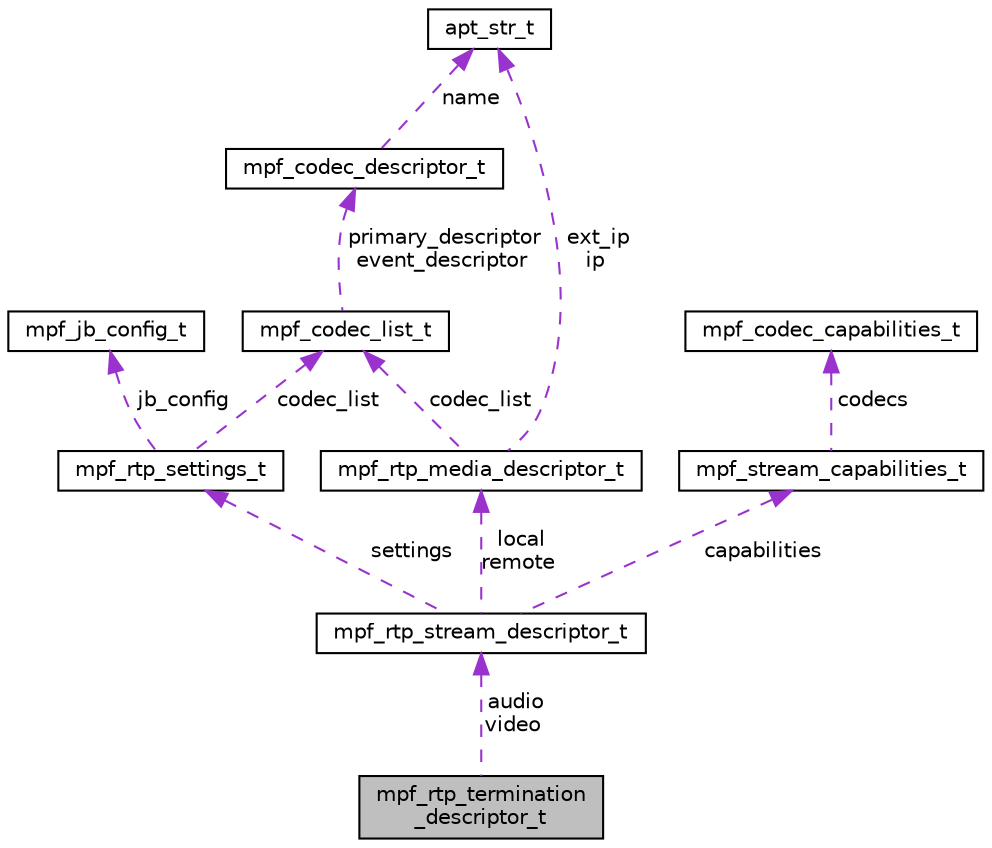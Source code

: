 digraph "mpf_rtp_termination_descriptor_t"
{
  edge [fontname="Helvetica",fontsize="10",labelfontname="Helvetica",labelfontsize="10"];
  node [fontname="Helvetica",fontsize="10",shape=record];
  Node1 [label="mpf_rtp_termination\l_descriptor_t",height=0.2,width=0.4,color="black", fillcolor="grey75", style="filled", fontcolor="black"];
  Node2 -> Node1 [dir="back",color="darkorchid3",fontsize="10",style="dashed",label=" audio\nvideo" ,fontname="Helvetica"];
  Node2 [label="mpf_rtp_stream_descriptor_t",height=0.2,width=0.4,color="black", fillcolor="white", style="filled",URL="$structmpf__rtp__stream__descriptor__t.html"];
  Node3 -> Node2 [dir="back",color="darkorchid3",fontsize="10",style="dashed",label=" settings" ,fontname="Helvetica"];
  Node3 [label="mpf_rtp_settings_t",height=0.2,width=0.4,color="black", fillcolor="white", style="filled",URL="$structmpf__rtp__settings__t.html"];
  Node4 -> Node3 [dir="back",color="darkorchid3",fontsize="10",style="dashed",label=" jb_config" ,fontname="Helvetica"];
  Node4 [label="mpf_jb_config_t",height=0.2,width=0.4,color="black", fillcolor="white", style="filled",URL="$structmpf__jb__config__t.html"];
  Node5 -> Node3 [dir="back",color="darkorchid3",fontsize="10",style="dashed",label=" codec_list" ,fontname="Helvetica"];
  Node5 [label="mpf_codec_list_t",height=0.2,width=0.4,color="black", fillcolor="white", style="filled",URL="$structmpf__codec__list__t.html"];
  Node6 -> Node5 [dir="back",color="darkorchid3",fontsize="10",style="dashed",label=" primary_descriptor\nevent_descriptor" ,fontname="Helvetica"];
  Node6 [label="mpf_codec_descriptor_t",height=0.2,width=0.4,color="black", fillcolor="white", style="filled",URL="$structmpf__codec__descriptor__t.html"];
  Node7 -> Node6 [dir="back",color="darkorchid3",fontsize="10",style="dashed",label=" name" ,fontname="Helvetica"];
  Node7 [label="apt_str_t",height=0.2,width=0.4,color="black", fillcolor="white", style="filled",URL="$structapt__str__t.html"];
  Node8 -> Node2 [dir="back",color="darkorchid3",fontsize="10",style="dashed",label=" capabilities" ,fontname="Helvetica"];
  Node8 [label="mpf_stream_capabilities_t",height=0.2,width=0.4,color="black", fillcolor="white", style="filled",URL="$structmpf__stream__capabilities__t.html"];
  Node9 -> Node8 [dir="back",color="darkorchid3",fontsize="10",style="dashed",label=" codecs" ,fontname="Helvetica"];
  Node9 [label="mpf_codec_capabilities_t",height=0.2,width=0.4,color="black", fillcolor="white", style="filled",URL="$structmpf__codec__capabilities__t.html"];
  Node10 -> Node2 [dir="back",color="darkorchid3",fontsize="10",style="dashed",label=" local\nremote" ,fontname="Helvetica"];
  Node10 [label="mpf_rtp_media_descriptor_t",height=0.2,width=0.4,color="black", fillcolor="white", style="filled",URL="$structmpf__rtp__media__descriptor__t.html"];
  Node7 -> Node10 [dir="back",color="darkorchid3",fontsize="10",style="dashed",label=" ext_ip\nip" ,fontname="Helvetica"];
  Node5 -> Node10 [dir="back",color="darkorchid3",fontsize="10",style="dashed",label=" codec_list" ,fontname="Helvetica"];
}
